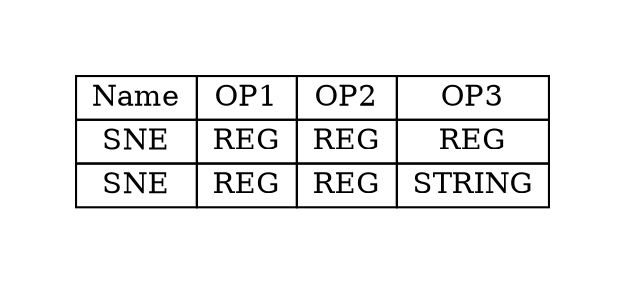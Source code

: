 digraph{
graph [pad="0.5", nodesep="0.5", ranksep="2" ]
node [shape=plain]
Foo [label=<
<table border="0" cellborder="1" cellspacing="0">
<tr><td> Name </td> <td> OP1 </td><td> OP2 </td><td> OP3 </td> </tr>
<tr><td> SNE </td><td> REG </td><td> REG </td><td> REG </td> </tr>
<tr><td> SNE </td><td> REG </td><td> REG </td><td> STRING </td> </tr>
</table>>];
}

